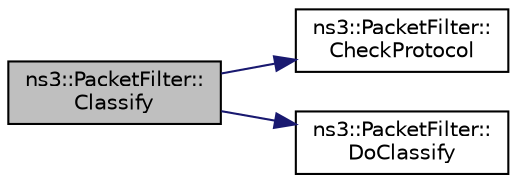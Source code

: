digraph "ns3::PacketFilter::Classify"
{
  edge [fontname="Helvetica",fontsize="10",labelfontname="Helvetica",labelfontsize="10"];
  node [fontname="Helvetica",fontsize="10",shape=record];
  rankdir="LR";
  Node1 [label="ns3::PacketFilter::\lClassify",height=0.2,width=0.4,color="black", fillcolor="grey75", style="filled", fontcolor="black"];
  Node1 -> Node2 [color="midnightblue",fontsize="10",style="solid"];
  Node2 [label="ns3::PacketFilter::\lCheckProtocol",height=0.2,width=0.4,color="black", fillcolor="white", style="filled",URL="$dc/dcd/classns3_1_1PacketFilter.html#a80f880af972aa454e16a108efcf61b0a",tooltip="Checks if the filter is able to classify a kind of items. "];
  Node1 -> Node3 [color="midnightblue",fontsize="10",style="solid"];
  Node3 [label="ns3::PacketFilter::\lDoClassify",height=0.2,width=0.4,color="black", fillcolor="white", style="filled",URL="$dc/dcd/classns3_1_1PacketFilter.html#a52728cd08edced5573938545ad3da59b",tooltip="Classify a packet. "];
}
